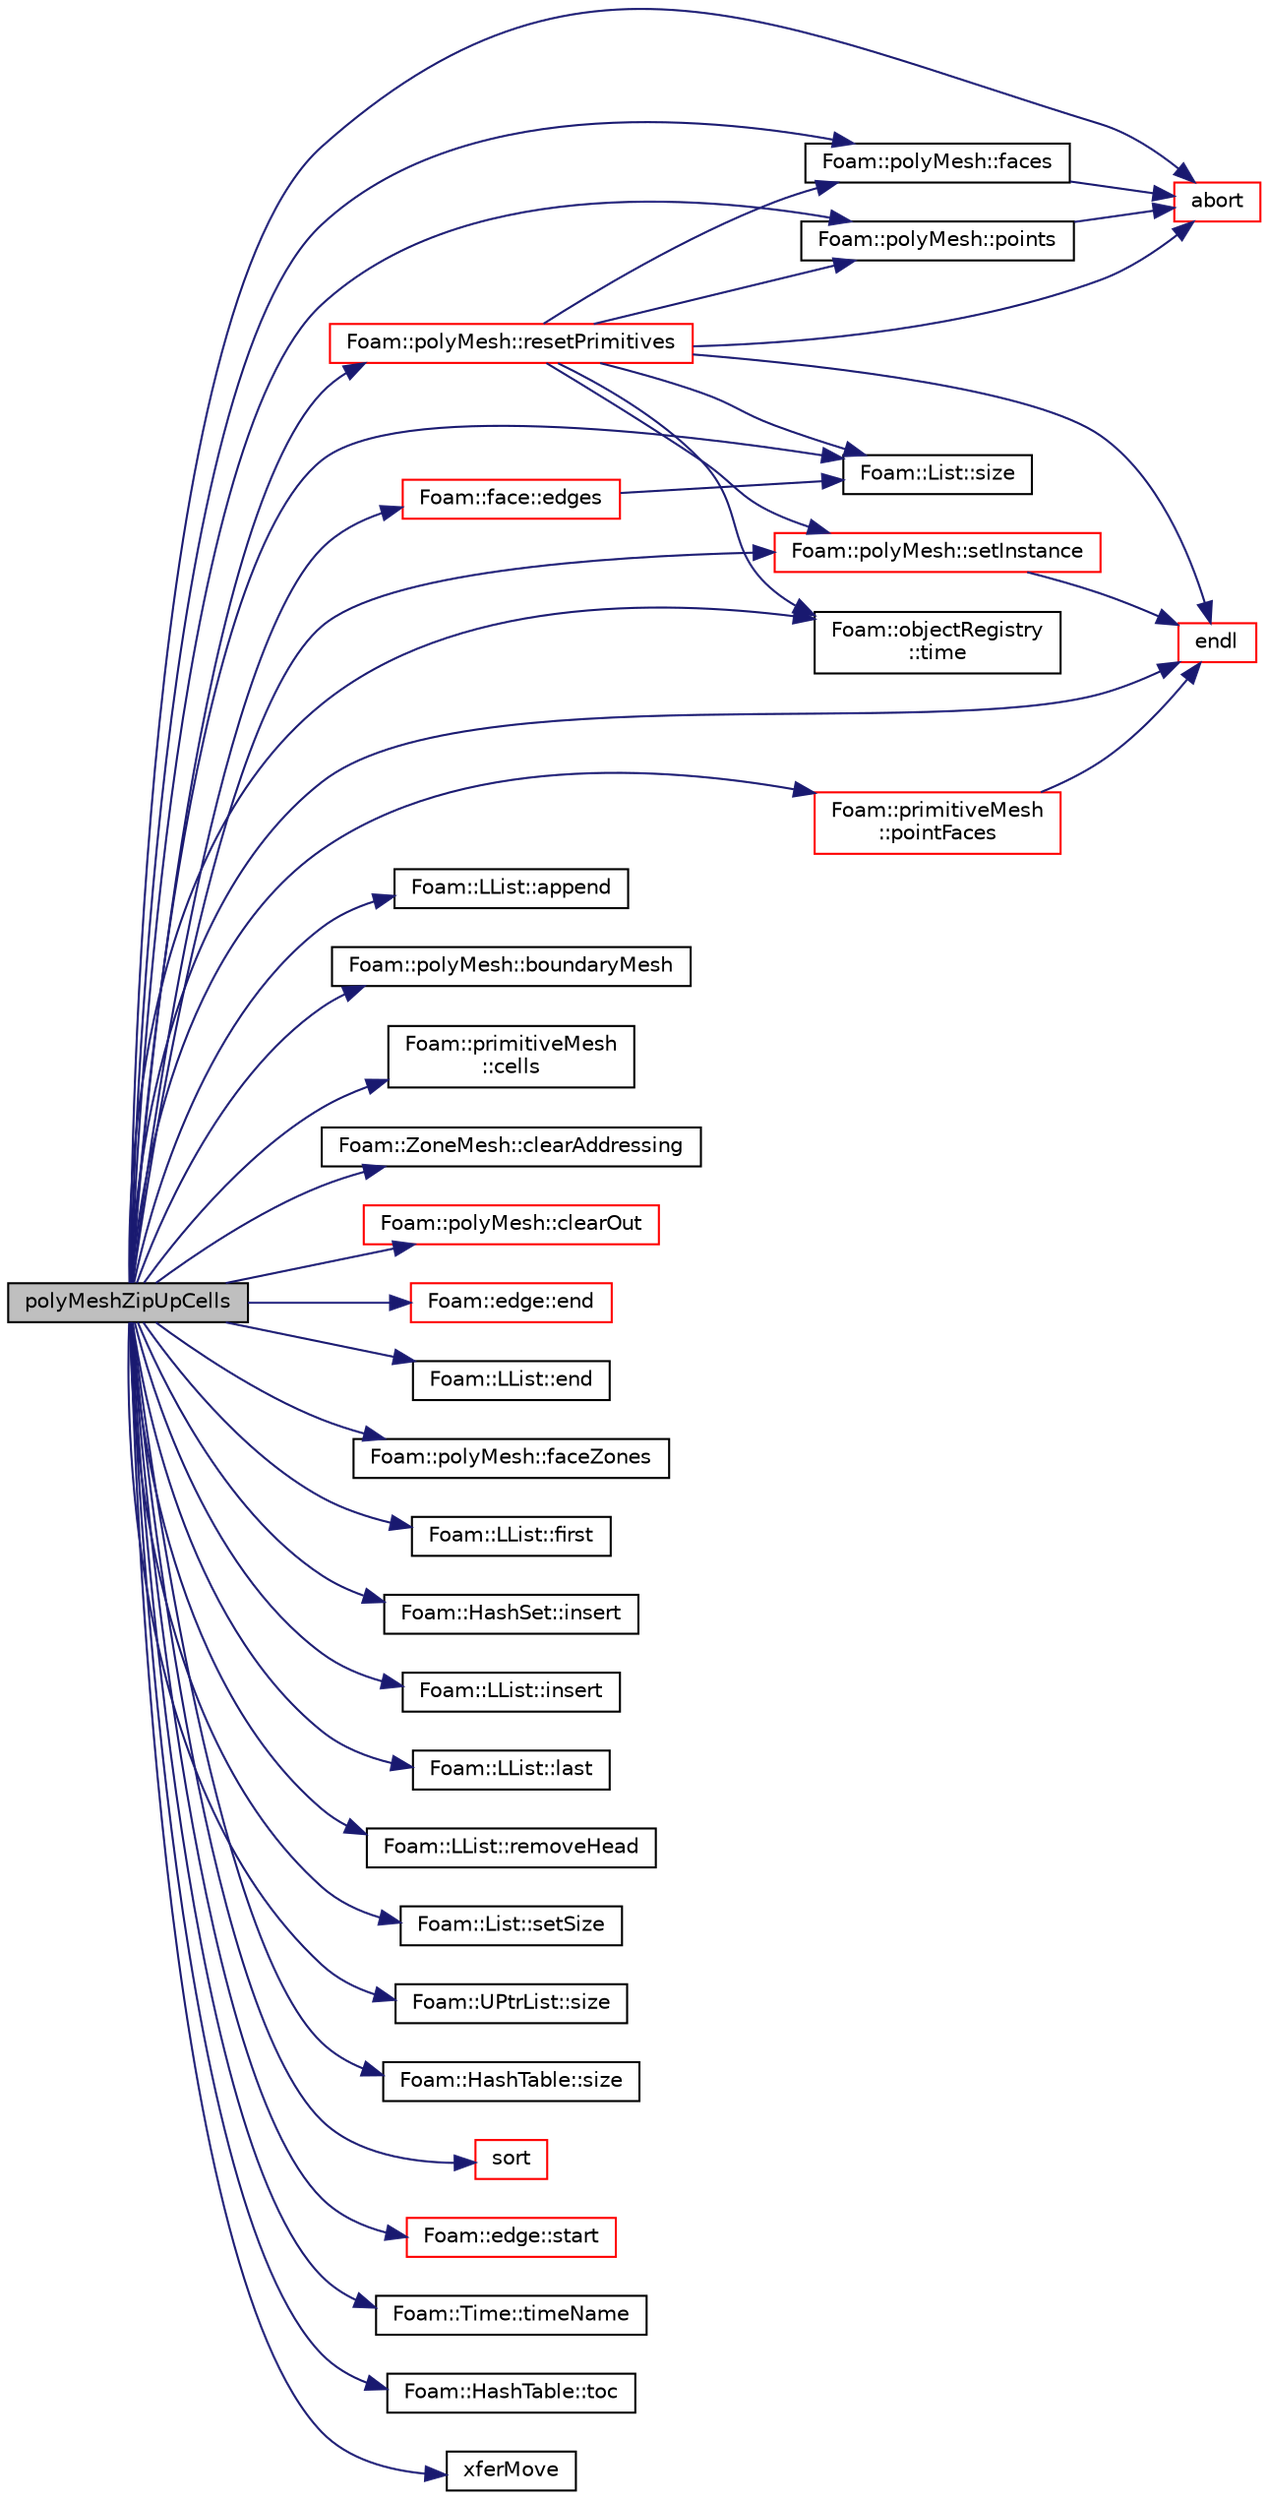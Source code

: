 digraph "polyMeshZipUpCells"
{
  bgcolor="transparent";
  edge [fontname="Helvetica",fontsize="10",labelfontname="Helvetica",labelfontsize="10"];
  node [fontname="Helvetica",fontsize="10",shape=record];
  rankdir="LR";
  Node11589 [label="polyMeshZipUpCells",height=0.2,width=0.4,color="black", fillcolor="grey75", style="filled", fontcolor="black"];
  Node11589 -> Node11590 [color="midnightblue",fontsize="10",style="solid",fontname="Helvetica"];
  Node11590 [label="abort",height=0.2,width=0.4,color="red",URL="$a21851.html#a447107a607d03e417307c203fa5fb44b"];
  Node11589 -> Node11635 [color="midnightblue",fontsize="10",style="solid",fontname="Helvetica"];
  Node11635 [label="Foam::LList::append",height=0.2,width=0.4,color="black",URL="$a26905.html#aa0809a881c9618cbaafc6a4451614dd6",tooltip="Add at tail of list. "];
  Node11589 -> Node11636 [color="midnightblue",fontsize="10",style="solid",fontname="Helvetica"];
  Node11636 [label="Foam::polyMesh::boundaryMesh",height=0.2,width=0.4,color="black",URL="$a28565.html#a9f2b68c134340291eda6197f47f25484",tooltip="Return boundary mesh. "];
  Node11589 -> Node11637 [color="midnightblue",fontsize="10",style="solid",fontname="Helvetica"];
  Node11637 [label="Foam::primitiveMesh\l::cells",height=0.2,width=0.4,color="black",URL="$a28685.html#af19bf800d725a623c7b1d0101d65e7d3"];
  Node11589 -> Node11638 [color="midnightblue",fontsize="10",style="solid",fontname="Helvetica"];
  Node11638 [label="Foam::ZoneMesh::clearAddressing",height=0.2,width=0.4,color="black",URL="$a28677.html#aac1ee7169044dccb262b78097d6ab1a8",tooltip="Clear addressing. "];
  Node11589 -> Node11639 [color="midnightblue",fontsize="10",style="solid",fontname="Helvetica"];
  Node11639 [label="Foam::polyMesh::clearOut",height=0.2,width=0.4,color="red",URL="$a28565.html#af320697688df08f1438d37a86bcaf25d",tooltip="Clear all geometry and addressing unnecessary for CFD. "];
  Node11589 -> Node11645 [color="midnightblue",fontsize="10",style="solid",fontname="Helvetica"];
  Node11645 [label="Foam::face::edges",height=0.2,width=0.4,color="red",URL="$a28369.html#ac73e538443a863173d868d2522e1b6c7",tooltip="Return edges in face point ordering,. "];
  Node11645 -> Node11646 [color="midnightblue",fontsize="10",style="solid",fontname="Helvetica"];
  Node11646 [label="Foam::List::size",height=0.2,width=0.4,color="black",URL="$a26833.html#a8a5f6fa29bd4b500caf186f60245b384",tooltip="Override size to be inconsistent with allocated storage. "];
  Node11589 -> Node11648 [color="midnightblue",fontsize="10",style="solid",fontname="Helvetica"];
  Node11648 [label="Foam::edge::end",height=0.2,width=0.4,color="red",URL="$a28361.html#a5ac1c619caccdf5bcf8c3d58a409849f",tooltip="Return end vertex label. "];
  Node11589 -> Node11650 [color="midnightblue",fontsize="10",style="solid",fontname="Helvetica"];
  Node11650 [label="Foam::LList::end",height=0.2,width=0.4,color="black",URL="$a26905.html#a8c02327283a4fc936eae31f08ff9ff02"];
  Node11589 -> Node11605 [color="midnightblue",fontsize="10",style="solid",fontname="Helvetica"];
  Node11605 [label="endl",height=0.2,width=0.4,color="red",URL="$a21851.html#a2db8fe02a0d3909e9351bb4275b23ce4",tooltip="Add newline and flush stream. "];
  Node11589 -> Node11651 [color="midnightblue",fontsize="10",style="solid",fontname="Helvetica"];
  Node11651 [label="Foam::polyMesh::faces",height=0.2,width=0.4,color="black",URL="$a28565.html#a431c0a24765f0bb6d32f6a03ce0e9b57",tooltip="Return raw faces. "];
  Node11651 -> Node11590 [color="midnightblue",fontsize="10",style="solid",fontname="Helvetica"];
  Node11589 -> Node11652 [color="midnightblue",fontsize="10",style="solid",fontname="Helvetica"];
  Node11652 [label="Foam::polyMesh::faceZones",height=0.2,width=0.4,color="black",URL="$a28565.html#af216614a0f9997169eea2cade46dc9ba",tooltip="Return face zone mesh. "];
  Node11589 -> Node11653 [color="midnightblue",fontsize="10",style="solid",fontname="Helvetica"];
  Node11653 [label="Foam::LList::first",height=0.2,width=0.4,color="black",URL="$a26905.html#a7623ebf1de749ead723a8a20ffb9475a",tooltip="Return the first entry added. "];
  Node11589 -> Node11654 [color="midnightblue",fontsize="10",style="solid",fontname="Helvetica"];
  Node11654 [label="Foam::HashSet::insert",height=0.2,width=0.4,color="black",URL="$a26829.html#a49f0753d9652681fc3a81f59951a0ad7",tooltip="Insert a new entry. "];
  Node11589 -> Node11655 [color="midnightblue",fontsize="10",style="solid",fontname="Helvetica"];
  Node11655 [label="Foam::LList::insert",height=0.2,width=0.4,color="black",URL="$a26905.html#a1e9eb396714acd3d518366423cc5b5f6",tooltip="Add at head of list. "];
  Node11589 -> Node11656 [color="midnightblue",fontsize="10",style="solid",fontname="Helvetica"];
  Node11656 [label="Foam::LList::last",height=0.2,width=0.4,color="black",URL="$a26905.html#a8af3592c894b63653a2c8369e00fc4cb",tooltip="Return the last entry added. "];
  Node11589 -> Node11657 [color="midnightblue",fontsize="10",style="solid",fontname="Helvetica"];
  Node11657 [label="Foam::primitiveMesh\l::pointFaces",height=0.2,width=0.4,color="red",URL="$a28685.html#acc347dd5dd3557af888ac3dd86d90d22"];
  Node11657 -> Node11605 [color="midnightblue",fontsize="10",style="solid",fontname="Helvetica"];
  Node11589 -> Node11672 [color="midnightblue",fontsize="10",style="solid",fontname="Helvetica"];
  Node11672 [label="Foam::polyMesh::points",height=0.2,width=0.4,color="black",URL="$a28565.html#ac44123fc1265297c41a43c3b62fdb4c2",tooltip="Return raw points. "];
  Node11672 -> Node11590 [color="midnightblue",fontsize="10",style="solid",fontname="Helvetica"];
  Node11589 -> Node11673 [color="midnightblue",fontsize="10",style="solid",fontname="Helvetica"];
  Node11673 [label="Foam::LList::removeHead",height=0.2,width=0.4,color="black",URL="$a26905.html#a97b5d2a039e9116cbcd9ebf9fcac95d4",tooltip="Remove and return head. "];
  Node11589 -> Node11674 [color="midnightblue",fontsize="10",style="solid",fontname="Helvetica"];
  Node11674 [label="Foam::polyMesh::resetPrimitives",height=0.2,width=0.4,color="red",URL="$a28565.html#a60311eae7150c7ce0566c76ca5a65651",tooltip="Reset mesh primitive data. Assumes all patch info correct. "];
  Node11674 -> Node11672 [color="midnightblue",fontsize="10",style="solid",fontname="Helvetica"];
  Node11674 -> Node11651 [color="midnightblue",fontsize="10",style="solid",fontname="Helvetica"];
  Node11674 -> Node11677 [color="midnightblue",fontsize="10",style="solid",fontname="Helvetica"];
  Node11677 [label="Foam::polyMesh::setInstance",height=0.2,width=0.4,color="red",URL="$a28565.html#add9813891a074bebd77384af1717b0bf",tooltip="Set the instance for mesh files. "];
  Node11677 -> Node11605 [color="midnightblue",fontsize="10",style="solid",fontname="Helvetica"];
  Node11674 -> Node11680 [color="midnightblue",fontsize="10",style="solid",fontname="Helvetica"];
  Node11680 [label="Foam::objectRegistry\l::time",height=0.2,width=0.4,color="black",URL="$a27433.html#a0d94096809fe3376b29a2a29ca11bb18",tooltip="Return time. "];
  Node11674 -> Node11646 [color="midnightblue",fontsize="10",style="solid",fontname="Helvetica"];
  Node11674 -> Node11590 [color="midnightblue",fontsize="10",style="solid",fontname="Helvetica"];
  Node11674 -> Node11605 [color="midnightblue",fontsize="10",style="solid",fontname="Helvetica"];
  Node11589 -> Node11677 [color="midnightblue",fontsize="10",style="solid",fontname="Helvetica"];
  Node11589 -> Node11660 [color="midnightblue",fontsize="10",style="solid",fontname="Helvetica"];
  Node11660 [label="Foam::List::setSize",height=0.2,width=0.4,color="black",URL="$a26833.html#aedb985ffeaf1bdbfeccc2a8730405703",tooltip="Reset size of List. "];
  Node11589 -> Node11646 [color="midnightblue",fontsize="10",style="solid",fontname="Helvetica"];
  Node11589 -> Node11703 [color="midnightblue",fontsize="10",style="solid",fontname="Helvetica"];
  Node11703 [label="Foam::UPtrList::size",height=0.2,width=0.4,color="black",URL="$a27101.html#a47b3bf30da1eb3ab8076b5fbe00e0494",tooltip="Return the number of elements in the UPtrList. "];
  Node11589 -> Node11704 [color="midnightblue",fontsize="10",style="solid",fontname="Helvetica"];
  Node11704 [label="Foam::HashTable::size",height=0.2,width=0.4,color="black",URL="$a26841.html#a47b3bf30da1eb3ab8076b5fbe00e0494",tooltip="Return number of elements in table. "];
  Node11589 -> Node11705 [color="midnightblue",fontsize="10",style="solid",fontname="Helvetica"];
  Node11705 [label="sort",height=0.2,width=0.4,color="red",URL="$a21851.html#a8040176c5570405aa954090217c37fbe"];
  Node11589 -> Node11708 [color="midnightblue",fontsize="10",style="solid",fontname="Helvetica"];
  Node11708 [label="Foam::edge::start",height=0.2,width=0.4,color="red",URL="$a28361.html#afe56bdd2031bbf8321e35e2330c0b990",tooltip="Return start vertex label. "];
  Node11589 -> Node11680 [color="midnightblue",fontsize="10",style="solid",fontname="Helvetica"];
  Node11589 -> Node11709 [color="midnightblue",fontsize="10",style="solid",fontname="Helvetica"];
  Node11709 [label="Foam::Time::timeName",height=0.2,width=0.4,color="black",URL="$a27457.html#a5ae6a110de1b22323e19a46943c7f0c1",tooltip="Return time name of given scalar time. "];
  Node11589 -> Node11710 [color="midnightblue",fontsize="10",style="solid",fontname="Helvetica"];
  Node11710 [label="Foam::HashTable::toc",height=0.2,width=0.4,color="black",URL="$a26841.html#a1717015c0033bc9eed654353eed0461b",tooltip="Return the table of contents. "];
  Node11589 -> Node11711 [color="midnightblue",fontsize="10",style="solid",fontname="Helvetica"];
  Node11711 [label="xferMove",height=0.2,width=0.4,color="black",URL="$a21851.html#ae3ad39ee5ad896e6d3c0f137ecd12abb",tooltip="Construct by transferring the contents of the arg. "];
}
